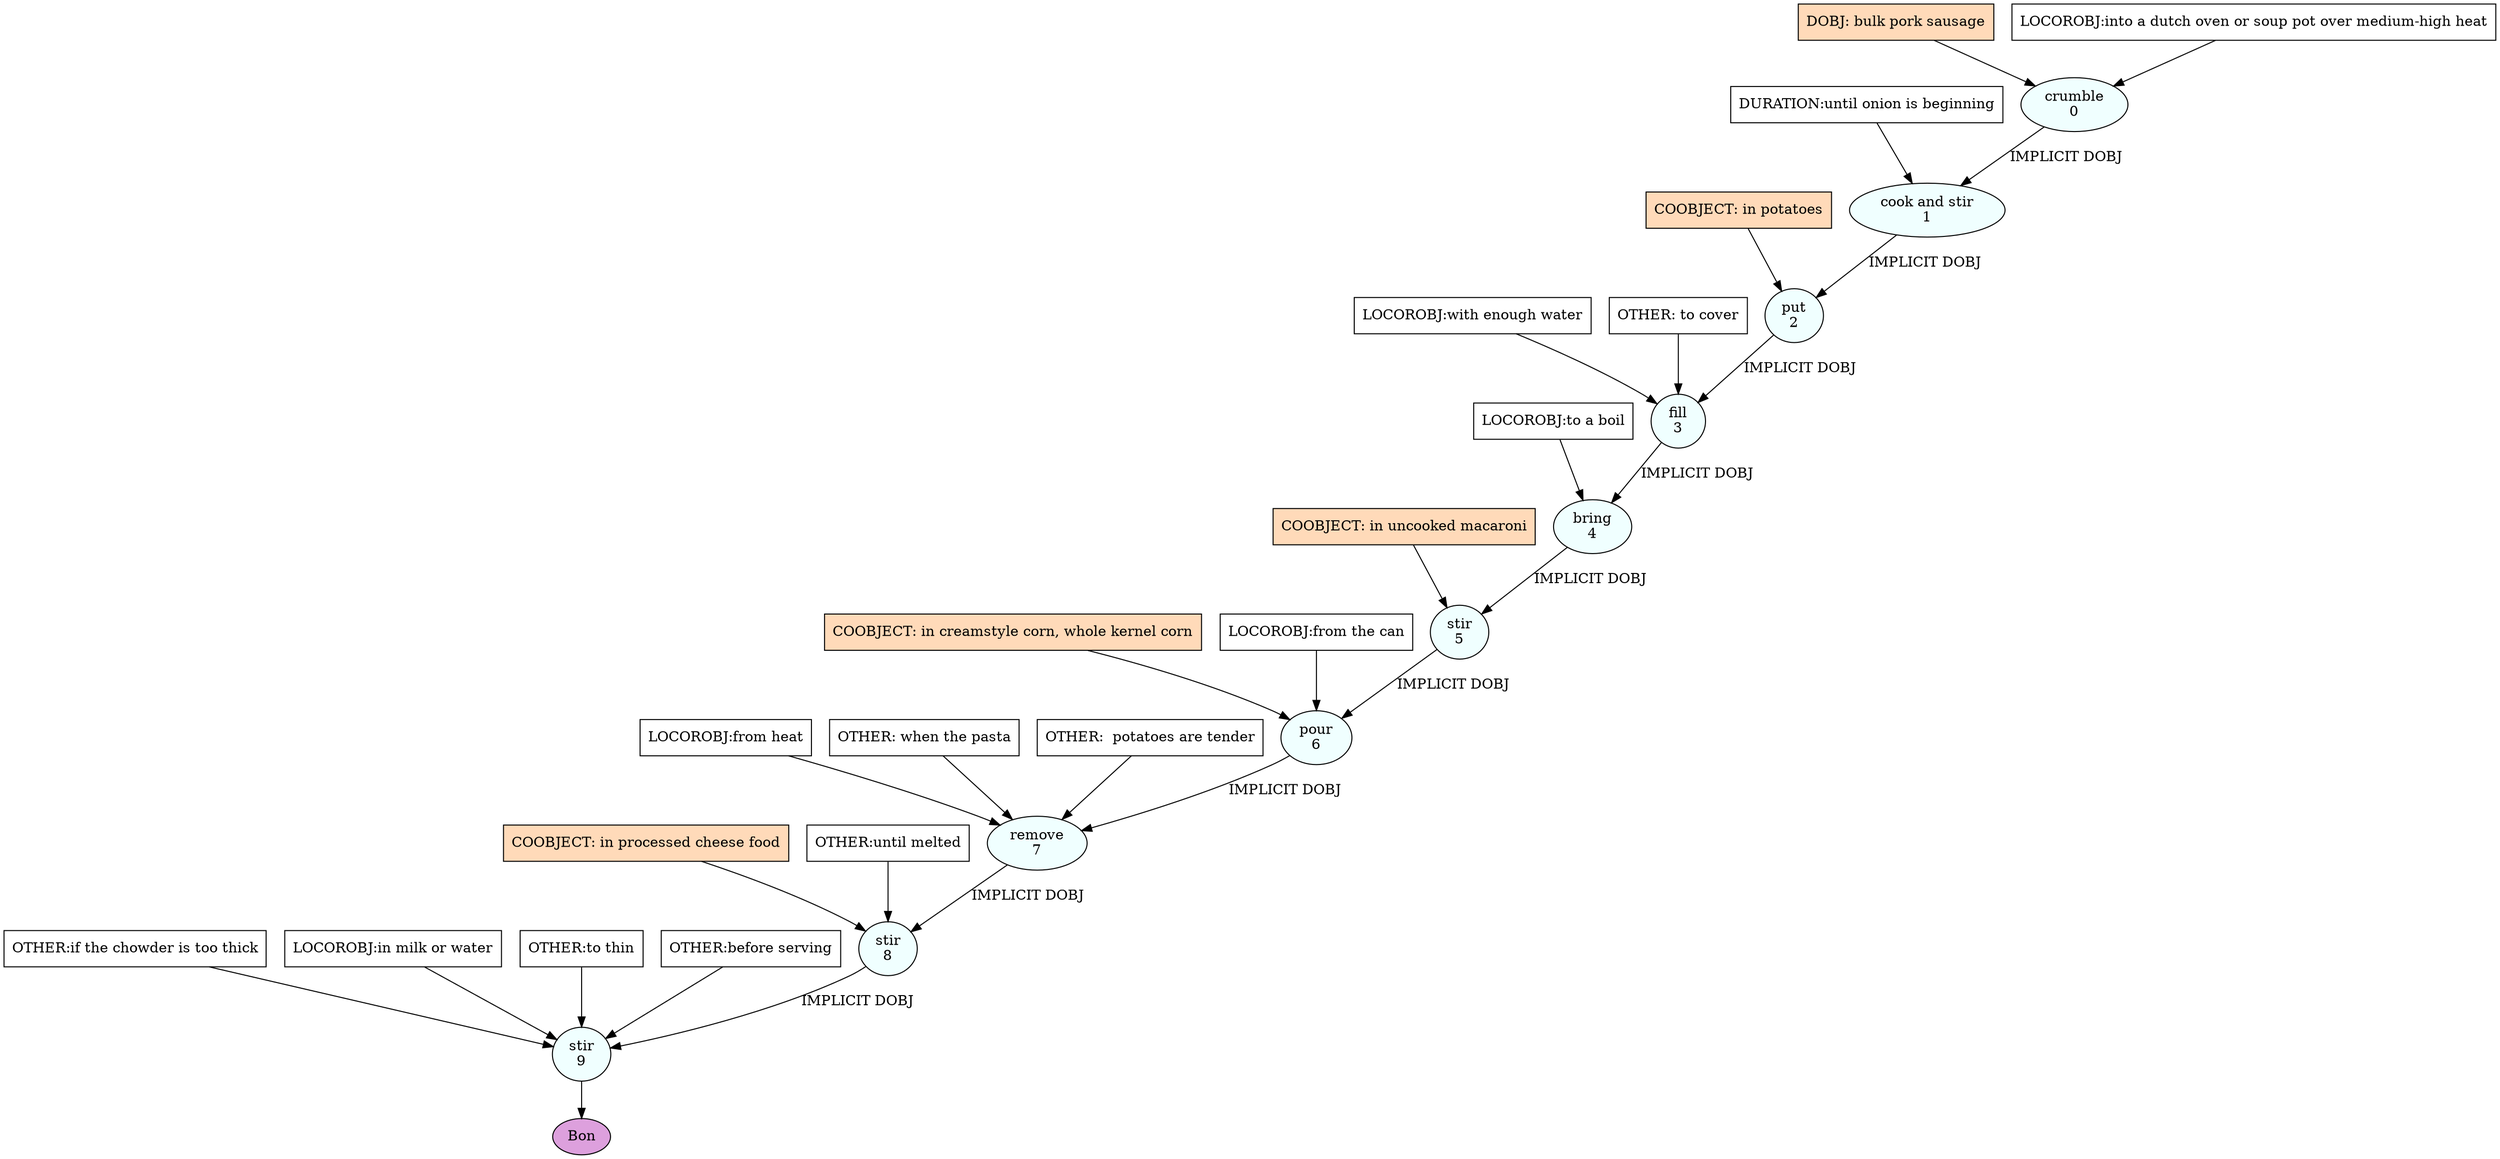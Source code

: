 digraph recipe {
E0[label="crumble
0", shape=oval, style=filled, fillcolor=azure]
E1[label="cook and stir
1", shape=oval, style=filled, fillcolor=azure]
E2[label="put
2", shape=oval, style=filled, fillcolor=azure]
E3[label="fill
3", shape=oval, style=filled, fillcolor=azure]
E4[label="bring
4", shape=oval, style=filled, fillcolor=azure]
E5[label="stir
5", shape=oval, style=filled, fillcolor=azure]
E6[label="pour
6", shape=oval, style=filled, fillcolor=azure]
E7[label="remove
7", shape=oval, style=filled, fillcolor=azure]
E8[label="stir
8", shape=oval, style=filled, fillcolor=azure]
E9[label="stir
9", shape=oval, style=filled, fillcolor=azure]
D0[label="DOBJ: bulk pork sausage", shape=box, style=filled, fillcolor=peachpuff]
D0 -> E0
P0_0[label="LOCOROBJ:into a dutch oven or soup pot over medium-high heat", shape=box, style=filled, fillcolor=white]
P0_0 -> E0
E0 -> E1 [label="IMPLICIT DOBJ"]
P1_1_0[label="DURATION:until onion is beginning", shape=box, style=filled, fillcolor=white]
P1_1_0 -> E1
E1 -> E2 [label="IMPLICIT DOBJ"]
P2_1_ing[label="COOBJECT: in potatoes", shape=box, style=filled, fillcolor=peachpuff]
P2_1_ing -> E2
E2 -> E3 [label="IMPLICIT DOBJ"]
P3_1_0[label="LOCOROBJ:with enough water", shape=box, style=filled, fillcolor=white]
P3_1_0 -> E3
O3_0_0[label="OTHER: to cover", shape=box, style=filled, fillcolor=white]
O3_0_0 -> E3
E3 -> E4 [label="IMPLICIT DOBJ"]
P4_1_0[label="LOCOROBJ:to a boil", shape=box, style=filled, fillcolor=white]
P4_1_0 -> E4
E4 -> E5 [label="IMPLICIT DOBJ"]
P5_1_ing[label="COOBJECT: in uncooked macaroni", shape=box, style=filled, fillcolor=peachpuff]
P5_1_ing -> E5
E5 -> E6 [label="IMPLICIT DOBJ"]
P6_1_ing[label="COOBJECT: in creamstyle corn, whole kernel corn", shape=box, style=filled, fillcolor=peachpuff]
P6_1_ing -> E6
P6_2_0[label="LOCOROBJ:from the can", shape=box, style=filled, fillcolor=white]
P6_2_0 -> E6
E6 -> E7 [label="IMPLICIT DOBJ"]
P7_1_0[label="LOCOROBJ:from heat", shape=box, style=filled, fillcolor=white]
P7_1_0 -> E7
O7_0_0[label="OTHER: when the pasta", shape=box, style=filled, fillcolor=white]
O7_0_0 -> E7
O7_0_1[label="OTHER:  potatoes are tender", shape=box, style=filled, fillcolor=white]
O7_0_1 -> E7
E7 -> E8 [label="IMPLICIT DOBJ"]
P8_1_ing[label="COOBJECT: in processed cheese food", shape=box, style=filled, fillcolor=peachpuff]
P8_1_ing -> E8
P8_2_0[label="OTHER:until melted", shape=box, style=filled, fillcolor=white]
P8_2_0 -> E8
E8 -> E9 [label="IMPLICIT DOBJ"]
P9_1_0[label="OTHER:if the chowder is too thick", shape=box, style=filled, fillcolor=white]
P9_1_0 -> E9
P9_2_0[label="LOCOROBJ:in milk or water", shape=box, style=filled, fillcolor=white]
P9_2_0 -> E9
P9_3_0[label="OTHER:to thin", shape=box, style=filled, fillcolor=white]
P9_3_0 -> E9
P9_4_0[label="OTHER:before serving", shape=box, style=filled, fillcolor=white]
P9_4_0 -> E9
EOR[label="Bon", shape=oval, style=filled, fillcolor=plum]
E9 -> EOR
}

